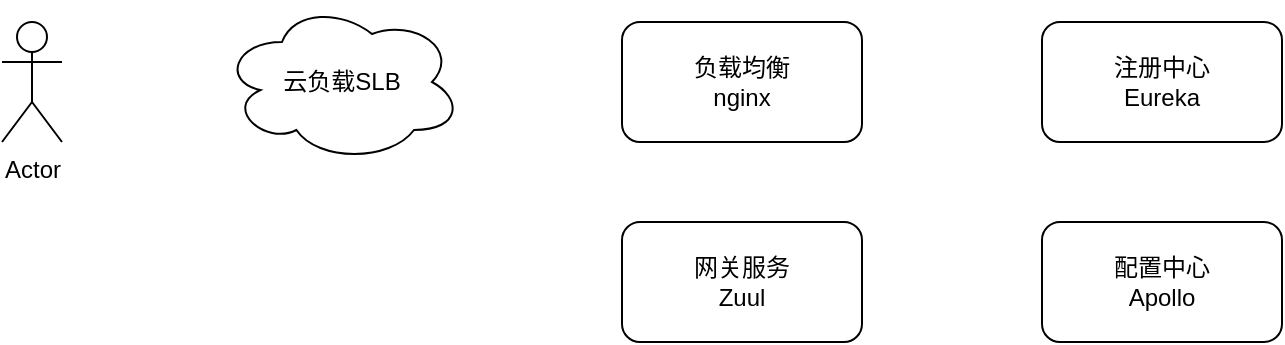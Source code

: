 <mxfile version="21.3.5" type="github">
  <diagram name="Page-1" id="Rzy3eBNsuHiDP5stUY4O">
    <mxGraphModel dx="1242" dy="869" grid="1" gridSize="10" guides="1" tooltips="1" connect="1" arrows="1" fold="1" page="1" pageScale="1" pageWidth="827" pageHeight="1169" math="0" shadow="0">
      <root>
        <mxCell id="0" />
        <mxCell id="1" parent="0" />
        <mxCell id="tfed08BJXmWeT6Q3c6Ae-1" value="Actor" style="shape=umlActor;verticalLabelPosition=bottom;verticalAlign=top;html=1;outlineConnect=0;" vertex="1" parent="1">
          <mxGeometry x="210" y="330" width="30" height="60" as="geometry" />
        </mxCell>
        <mxCell id="tfed08BJXmWeT6Q3c6Ae-3" value="负载均衡&lt;br&gt;nginx" style="rounded=1;whiteSpace=wrap;html=1;" vertex="1" parent="1">
          <mxGeometry x="520" y="330" width="120" height="60" as="geometry" />
        </mxCell>
        <mxCell id="tfed08BJXmWeT6Q3c6Ae-4" value="云负载SLB" style="ellipse;shape=cloud;whiteSpace=wrap;html=1;" vertex="1" parent="1">
          <mxGeometry x="320" y="320" width="120" height="80" as="geometry" />
        </mxCell>
        <mxCell id="tfed08BJXmWeT6Q3c6Ae-5" value="网关服务&lt;br&gt;Zuul" style="rounded=1;whiteSpace=wrap;html=1;" vertex="1" parent="1">
          <mxGeometry x="520" y="430" width="120" height="60" as="geometry" />
        </mxCell>
        <mxCell id="tfed08BJXmWeT6Q3c6Ae-6" value="注册中心&lt;br&gt;Eureka" style="rounded=1;whiteSpace=wrap;html=1;" vertex="1" parent="1">
          <mxGeometry x="730" y="330" width="120" height="60" as="geometry" />
        </mxCell>
        <mxCell id="tfed08BJXmWeT6Q3c6Ae-7" value="配置中心&lt;br&gt;Apollo" style="rounded=1;whiteSpace=wrap;html=1;" vertex="1" parent="1">
          <mxGeometry x="730" y="430" width="120" height="60" as="geometry" />
        </mxCell>
      </root>
    </mxGraphModel>
  </diagram>
</mxfile>
